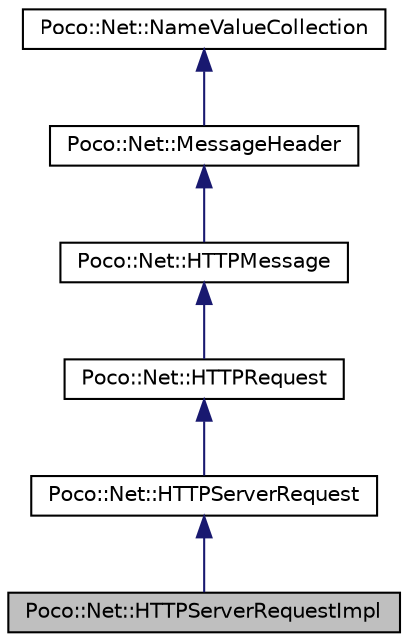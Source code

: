digraph "Poco::Net::HTTPServerRequestImpl"
{
 // LATEX_PDF_SIZE
  edge [fontname="Helvetica",fontsize="10",labelfontname="Helvetica",labelfontsize="10"];
  node [fontname="Helvetica",fontsize="10",shape=record];
  Node1 [label="Poco::Net::HTTPServerRequestImpl",height=0.2,width=0.4,color="black", fillcolor="grey75", style="filled", fontcolor="black",tooltip=" "];
  Node2 -> Node1 [dir="back",color="midnightblue",fontsize="10",style="solid",fontname="Helvetica"];
  Node2 [label="Poco::Net::HTTPServerRequest",height=0.2,width=0.4,color="black", fillcolor="white", style="filled",URL="$classPoco_1_1Net_1_1HTTPServerRequest.html",tooltip=" "];
  Node3 -> Node2 [dir="back",color="midnightblue",fontsize="10",style="solid",fontname="Helvetica"];
  Node3 [label="Poco::Net::HTTPRequest",height=0.2,width=0.4,color="black", fillcolor="white", style="filled",URL="$classPoco_1_1Net_1_1HTTPRequest.html",tooltip=" "];
  Node4 -> Node3 [dir="back",color="midnightblue",fontsize="10",style="solid",fontname="Helvetica"];
  Node4 [label="Poco::Net::HTTPMessage",height=0.2,width=0.4,color="black", fillcolor="white", style="filled",URL="$classPoco_1_1Net_1_1HTTPMessage.html",tooltip=" "];
  Node5 -> Node4 [dir="back",color="midnightblue",fontsize="10",style="solid",fontname="Helvetica"];
  Node5 [label="Poco::Net::MessageHeader",height=0.2,width=0.4,color="black", fillcolor="white", style="filled",URL="$classPoco_1_1Net_1_1MessageHeader.html",tooltip=" "];
  Node6 -> Node5 [dir="back",color="midnightblue",fontsize="10",style="solid",fontname="Helvetica"];
  Node6 [label="Poco::Net::NameValueCollection",height=0.2,width=0.4,color="black", fillcolor="white", style="filled",URL="$classPoco_1_1Net_1_1NameValueCollection.html",tooltip=" "];
}
